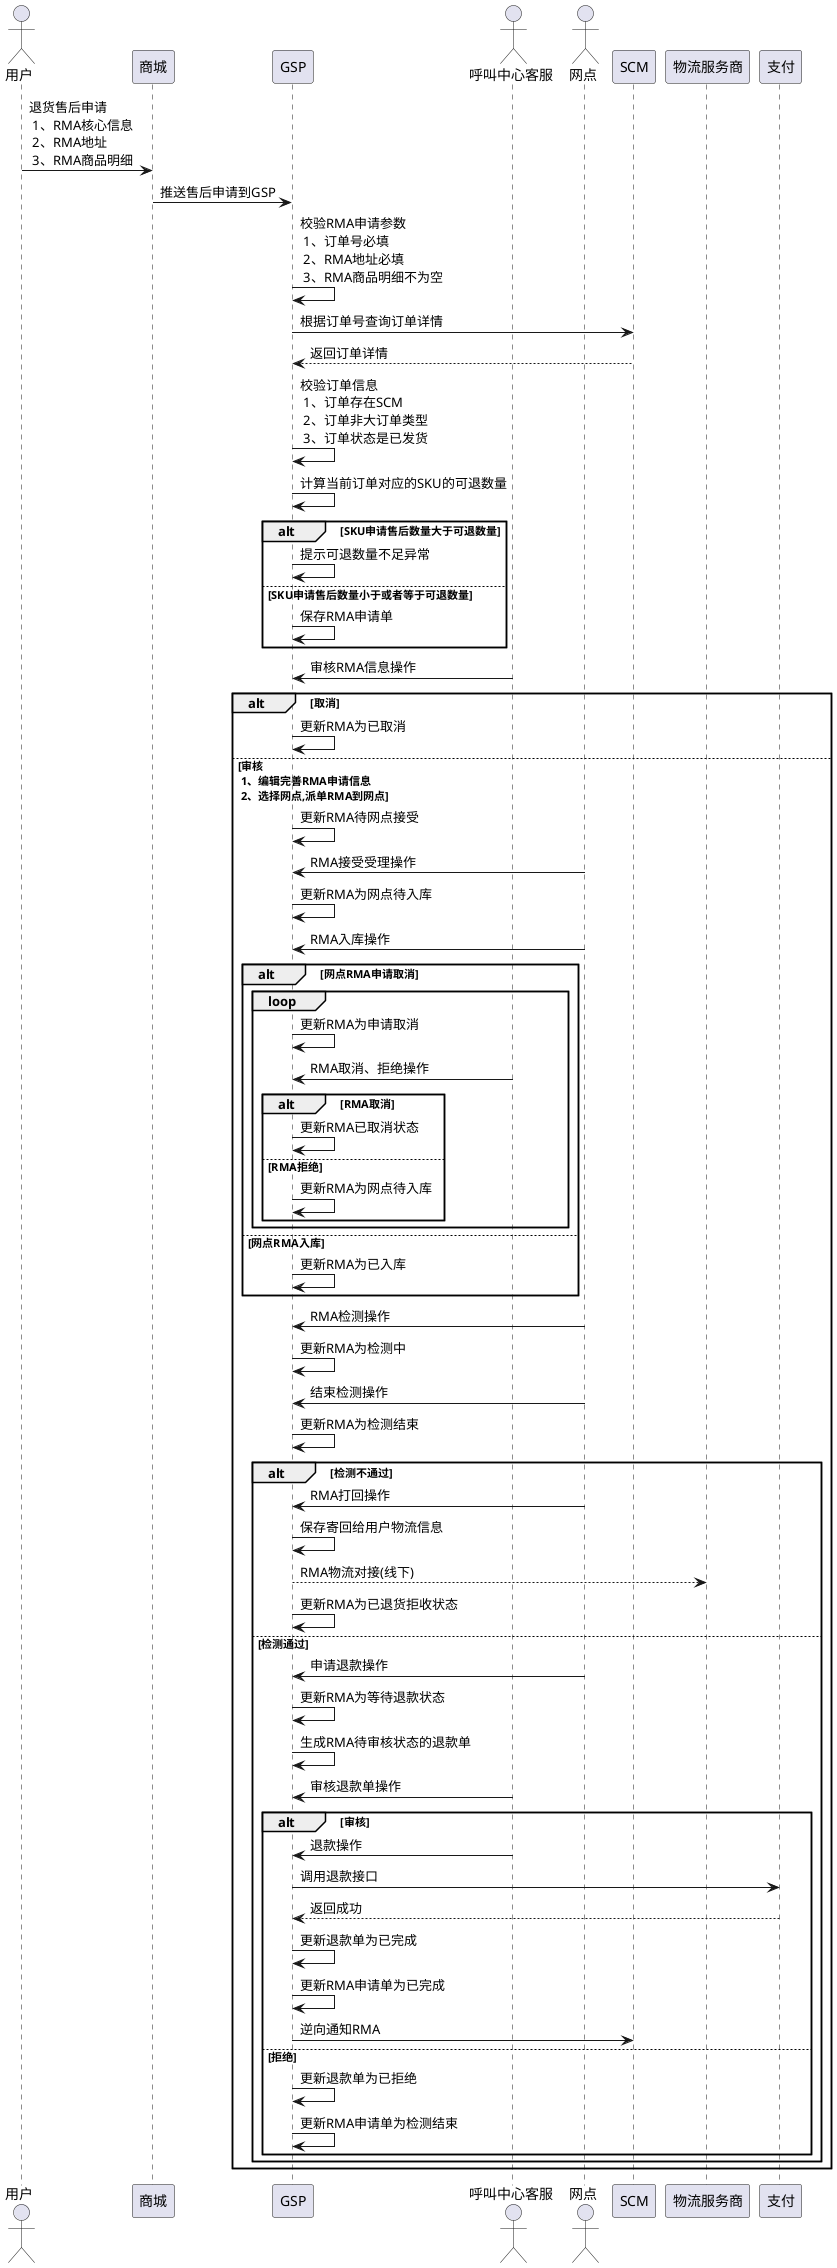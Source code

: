 @startuml
actor 用户
用户 -> 商城: 退货售后申请 \n 1、RMA核心信息 \n 2、RMA地址 \n 3、RMA商品明细
商城 -> GSP:推送售后申请到GSP
GSP->GSP:校验RMA申请参数 \n 1、订单号必填 \n 2、RMA地址必填 \n 3、RMA商品明细不为空
actor 呼叫中心客服
actor 网点
GSP->SCM:根据订单号查询订单详情
SCM-->GSP:返回订单详情
GSP->GSP:校验订单信息 \n 1、订单存在SCM \n 2、订单非大订单类型 \n 3、订单状态是已发货
GSP->GSP:计算当前订单对应的SKU的可退数量
alt SKU申请售后数量大于可退数量
    GSP->GSP:提示可退数量不足异常
else SKU申请售后数量小于或者等于可退数量
    GSP->GSP:保存RMA申请单
end
呼叫中心客服->GSP:审核RMA信息操作
alt 取消
    GSP->GSP:更新RMA为已取消
else 审核 \n 1、编辑完善RMA申请信息 \n 2、选择网点,派单RMA到网点
        GSP->GSP:更新RMA待网点接受
        网点->GSP:RMA接受受理操作
        GSP->GSP:更新RMA为网点待入库
        网点->GSP:RMA入库操作
        alt 网点RMA申请取消
        loop
            GSP->GSP:更新RMA为申请取消
            呼叫中心客服->GSP:RMA取消、拒绝操作
                alt RMA取消
                    GSP->GSP:更新RMA已取消状态
                else RMA拒绝
                    GSP->GSP:更新RMA为网点待入库
                end
        end
        else 网点RMA入库
            GSP->GSP:更新RMA为已入库
        end
        网点->GSP:RMA检测操作
        GSP->GSP:更新RMA为检测中
        网点->GSP:结束检测操作
        GSP->GSP:更新RMA为检测结束
        alt 检测不通过
            网点->GSP:RMA打回操作
            GSP->GSP:保存寄回给用户物流信息
            GSP-->物流服务商:RMA物流对接(线下)
            GSP->GSP:更新RMA为已退货拒收状态
        else 检测通过
            网点->GSP:申请退款操作
            GSP->GSP:更新RMA为等待退款状态
            GSP->GSP:生成RMA待审核状态的退款单

            呼叫中心客服->GSP:审核退款单操作
            alt 审核
                呼叫中心客服->GSP:退款操作
                GSP->支付:调用退款接口
                支付-->GSP:返回成功
                GSP->GSP:更新退款单为已完成
                GSP->GSP:更新RMA申请单为已完成
                GSP->SCM:逆向通知RMA
            else 拒绝
                GSP->GSP:更新退款单为已拒绝
                GSP->GSP:更新RMA申请单为检测结束
            end
        end
end
@enduml